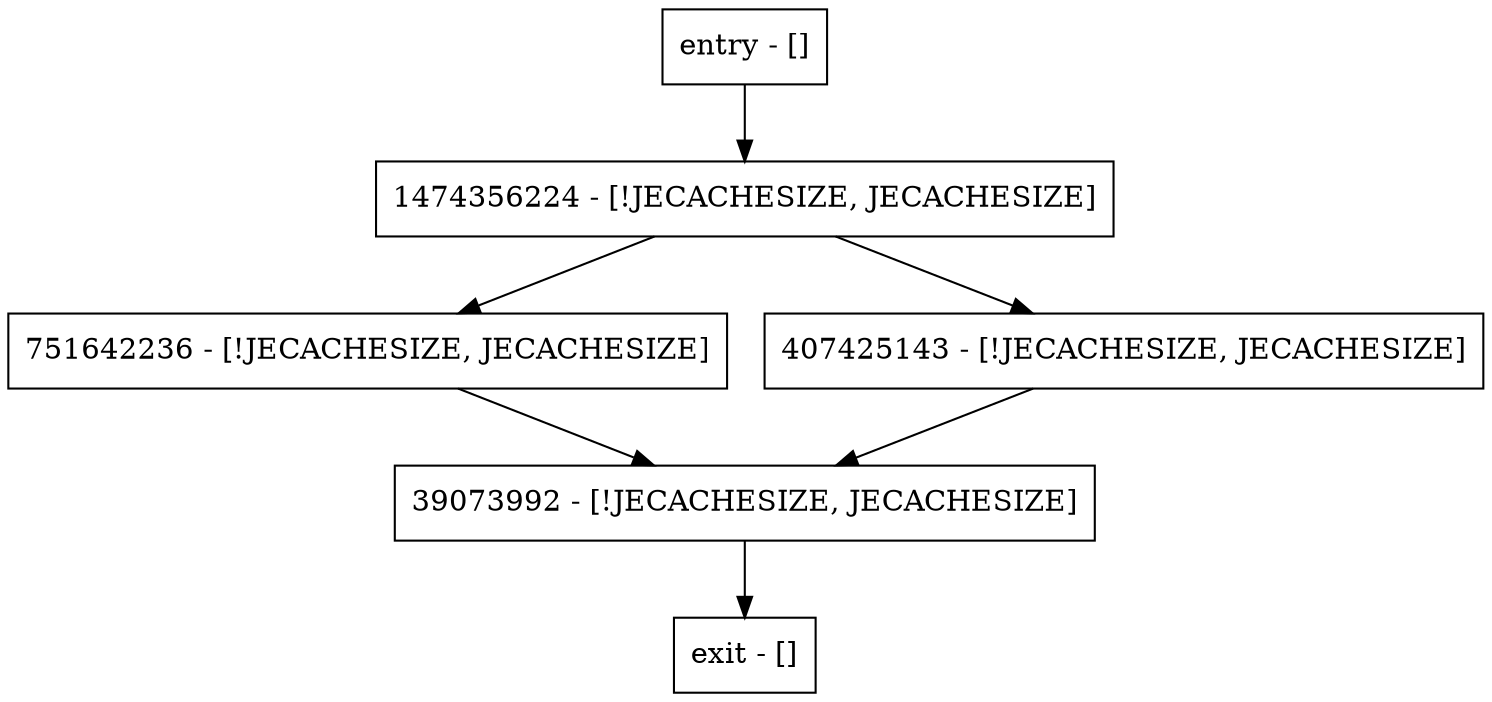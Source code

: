 digraph computeLsnOverhead {
node [shape=record];
entry [label="entry - []"];
exit [label="exit - []"];
1474356224 [label="1474356224 - [!JECACHESIZE, JECACHESIZE]"];
751642236 [label="751642236 - [!JECACHESIZE, JECACHESIZE]"];
39073992 [label="39073992 - [!JECACHESIZE, JECACHESIZE]"];
407425143 [label="407425143 - [!JECACHESIZE, JECACHESIZE]"];
entry;
exit;
entry -> 1474356224;
1474356224 -> 751642236;
1474356224 -> 407425143;
751642236 -> 39073992;
39073992 -> exit;
407425143 -> 39073992;
}
